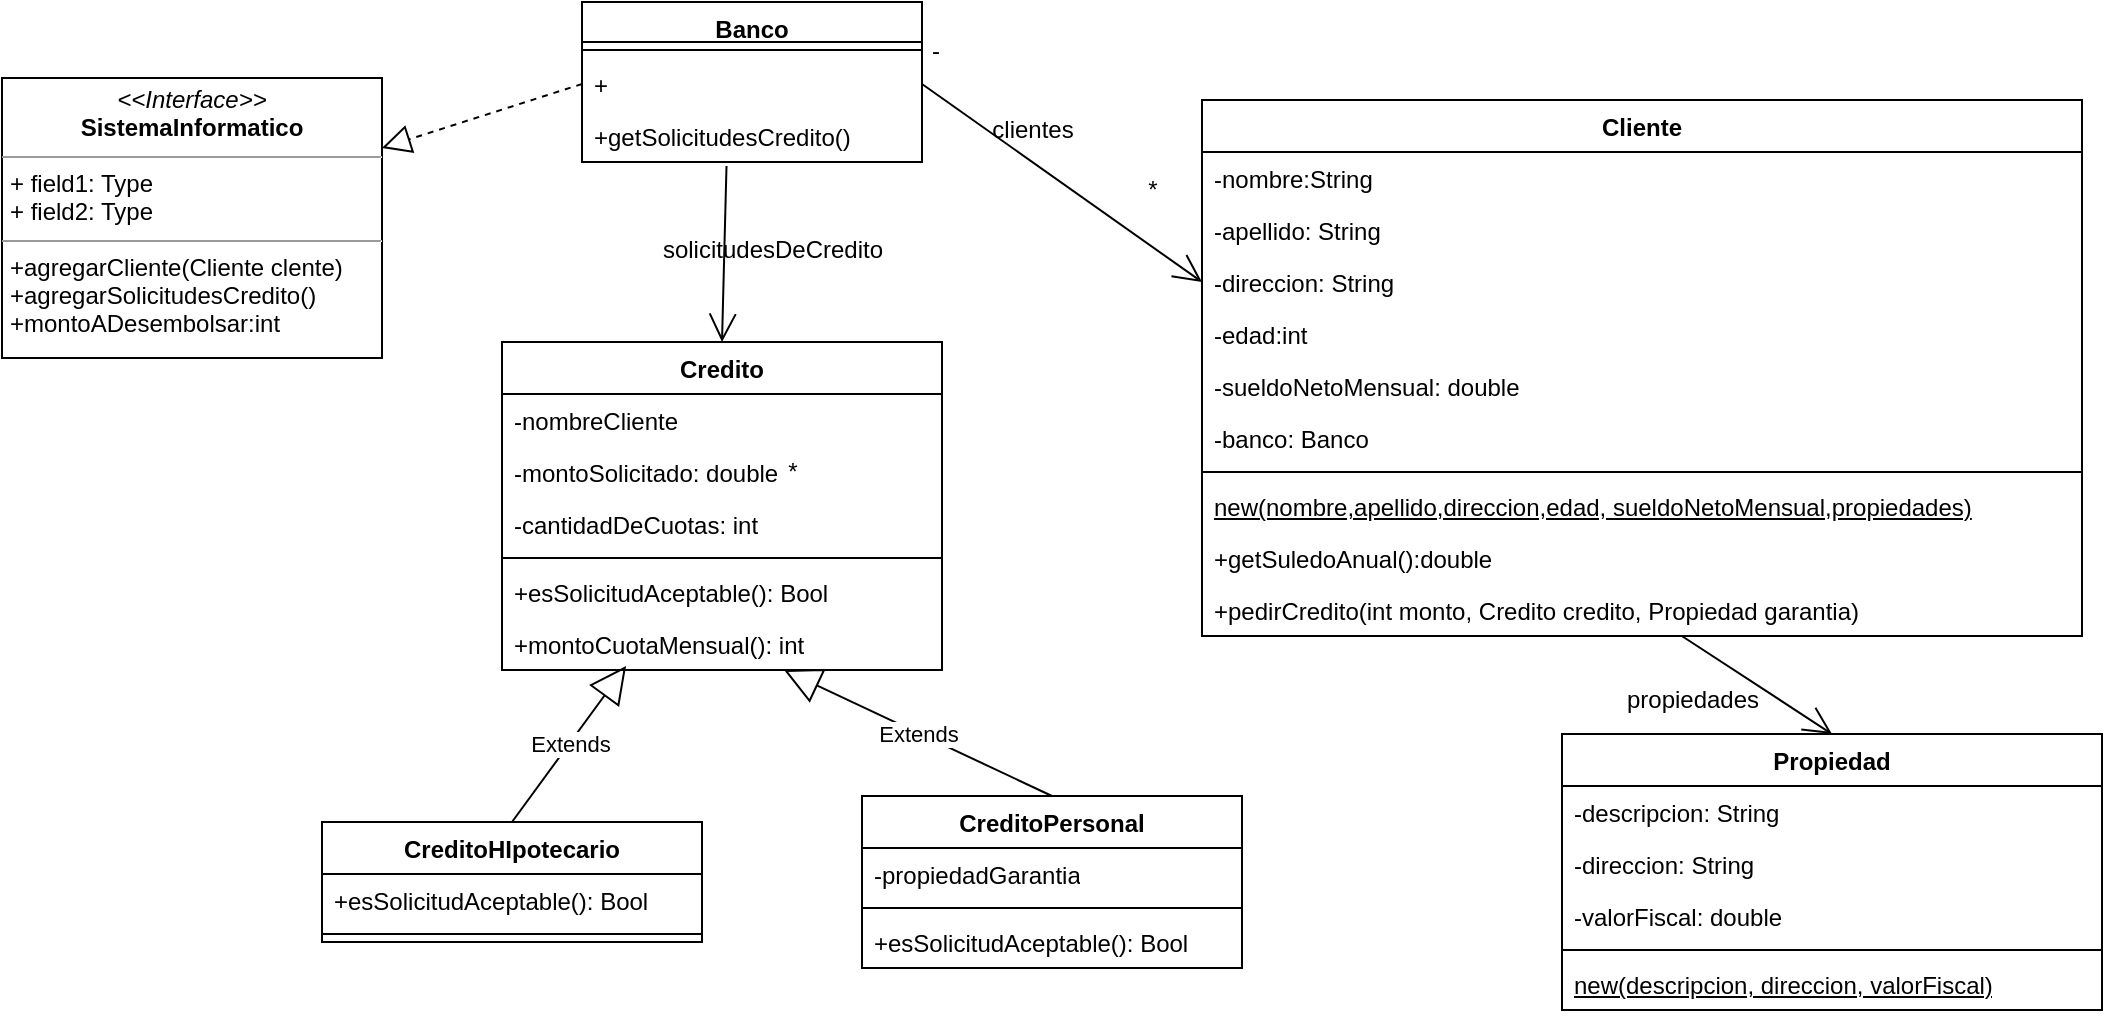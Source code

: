 <mxfile version="21.7.5" type="device">
  <diagram id="C5RBs43oDa-KdzZeNtuy" name="Page-1">
    <mxGraphModel dx="1120" dy="478" grid="1" gridSize="10" guides="1" tooltips="1" connect="1" arrows="1" fold="1" page="1" pageScale="1" pageWidth="827" pageHeight="1169" math="0" shadow="0">
      <root>
        <mxCell id="WIyWlLk6GJQsqaUBKTNV-0" />
        <mxCell id="WIyWlLk6GJQsqaUBKTNV-1" parent="WIyWlLk6GJQsqaUBKTNV-0" />
        <mxCell id="dIe88kIpbAKfAei7GdMg-0" value="Banco" style="swimlane;fontStyle=1;align=center;verticalAlign=top;childLayout=stackLayout;horizontal=1;startSize=20;horizontalStack=0;resizeParent=1;resizeParentMax=0;resizeLast=0;collapsible=1;marginBottom=0;whiteSpace=wrap;html=1;" vertex="1" parent="WIyWlLk6GJQsqaUBKTNV-1">
          <mxGeometry x="440" y="150" width="170" height="80" as="geometry" />
        </mxCell>
        <mxCell id="dIe88kIpbAKfAei7GdMg-1" value="-" style="line;strokeWidth=1;fillColor=none;align=left;verticalAlign=middle;spacingTop=-1;spacingLeft=3;spacingRight=3;rotatable=0;labelPosition=right;points=[];portConstraint=eastwest;strokeColor=inherit;" vertex="1" parent="dIe88kIpbAKfAei7GdMg-0">
          <mxGeometry y="20" width="170" height="8" as="geometry" />
        </mxCell>
        <mxCell id="dIe88kIpbAKfAei7GdMg-2" value="+" style="text;strokeColor=none;fillColor=none;align=left;verticalAlign=top;spacingLeft=4;spacingRight=4;overflow=hidden;rotatable=0;points=[[0,0.5],[1,0.5]];portConstraint=eastwest;whiteSpace=wrap;html=1;" vertex="1" parent="dIe88kIpbAKfAei7GdMg-0">
          <mxGeometry y="28" width="170" height="26" as="geometry" />
        </mxCell>
        <mxCell id="dIe88kIpbAKfAei7GdMg-3" value="+getSolicitudesCredito()" style="text;strokeColor=none;fillColor=none;align=left;verticalAlign=top;spacingLeft=4;spacingRight=4;overflow=hidden;rotatable=0;points=[[0,0.5],[1,0.5]];portConstraint=eastwest;whiteSpace=wrap;html=1;" vertex="1" parent="dIe88kIpbAKfAei7GdMg-0">
          <mxGeometry y="54" width="170" height="26" as="geometry" />
        </mxCell>
        <mxCell id="dIe88kIpbAKfAei7GdMg-4" value="Cliente" style="swimlane;fontStyle=1;align=center;verticalAlign=top;childLayout=stackLayout;horizontal=1;startSize=26;horizontalStack=0;resizeParent=1;resizeParentMax=0;resizeLast=0;collapsible=1;marginBottom=0;whiteSpace=wrap;html=1;" vertex="1" parent="WIyWlLk6GJQsqaUBKTNV-1">
          <mxGeometry x="750" y="199" width="440" height="268" as="geometry" />
        </mxCell>
        <mxCell id="dIe88kIpbAKfAei7GdMg-5" value="-nombre:String" style="text;strokeColor=none;fillColor=none;align=left;verticalAlign=top;spacingLeft=4;spacingRight=4;overflow=hidden;rotatable=0;points=[[0,0.5],[1,0.5]];portConstraint=eastwest;whiteSpace=wrap;html=1;" vertex="1" parent="dIe88kIpbAKfAei7GdMg-4">
          <mxGeometry y="26" width="440" height="26" as="geometry" />
        </mxCell>
        <mxCell id="dIe88kIpbAKfAei7GdMg-6" value="-apellido: String" style="text;strokeColor=none;fillColor=none;align=left;verticalAlign=top;spacingLeft=4;spacingRight=4;overflow=hidden;rotatable=0;points=[[0,0.5],[1,0.5]];portConstraint=eastwest;whiteSpace=wrap;html=1;" vertex="1" parent="dIe88kIpbAKfAei7GdMg-4">
          <mxGeometry y="52" width="440" height="26" as="geometry" />
        </mxCell>
        <mxCell id="dIe88kIpbAKfAei7GdMg-7" value="-direccion: String" style="text;strokeColor=none;fillColor=none;align=left;verticalAlign=top;spacingLeft=4;spacingRight=4;overflow=hidden;rotatable=0;points=[[0,0.5],[1,0.5]];portConstraint=eastwest;whiteSpace=wrap;html=1;" vertex="1" parent="dIe88kIpbAKfAei7GdMg-4">
          <mxGeometry y="78" width="440" height="26" as="geometry" />
        </mxCell>
        <mxCell id="dIe88kIpbAKfAei7GdMg-8" value="-edad:int" style="text;strokeColor=none;fillColor=none;align=left;verticalAlign=top;spacingLeft=4;spacingRight=4;overflow=hidden;rotatable=0;points=[[0,0.5],[1,0.5]];portConstraint=eastwest;whiteSpace=wrap;html=1;" vertex="1" parent="dIe88kIpbAKfAei7GdMg-4">
          <mxGeometry y="104" width="440" height="26" as="geometry" />
        </mxCell>
        <mxCell id="dIe88kIpbAKfAei7GdMg-36" value="-sueldoNetoMensual: double" style="text;strokeColor=none;fillColor=none;align=left;verticalAlign=top;spacingLeft=4;spacingRight=4;overflow=hidden;rotatable=0;points=[[0,0.5],[1,0.5]];portConstraint=eastwest;whiteSpace=wrap;html=1;" vertex="1" parent="dIe88kIpbAKfAei7GdMg-4">
          <mxGeometry y="130" width="440" height="26" as="geometry" />
        </mxCell>
        <mxCell id="dIe88kIpbAKfAei7GdMg-55" value="-banco: Banco" style="text;strokeColor=none;fillColor=none;align=left;verticalAlign=top;spacingLeft=4;spacingRight=4;overflow=hidden;rotatable=0;points=[[0,0.5],[1,0.5]];portConstraint=eastwest;whiteSpace=wrap;html=1;" vertex="1" parent="dIe88kIpbAKfAei7GdMg-4">
          <mxGeometry y="156" width="440" height="26" as="geometry" />
        </mxCell>
        <mxCell id="dIe88kIpbAKfAei7GdMg-10" value="" style="line;strokeWidth=1;fillColor=none;align=left;verticalAlign=middle;spacingTop=-1;spacingLeft=3;spacingRight=3;rotatable=0;labelPosition=right;points=[];portConstraint=eastwest;strokeColor=inherit;" vertex="1" parent="dIe88kIpbAKfAei7GdMg-4">
          <mxGeometry y="182" width="440" height="8" as="geometry" />
        </mxCell>
        <mxCell id="dIe88kIpbAKfAei7GdMg-56" value="&lt;u&gt;new(nombre,apellido,direccion,edad, sueldoNetoMensual,propiedades)&lt;/u&gt;" style="text;strokeColor=none;fillColor=none;align=left;verticalAlign=top;spacingLeft=4;spacingRight=4;overflow=hidden;rotatable=0;points=[[0,0.5],[1,0.5]];portConstraint=eastwest;whiteSpace=wrap;html=1;" vertex="1" parent="dIe88kIpbAKfAei7GdMg-4">
          <mxGeometry y="190" width="440" height="26" as="geometry" />
        </mxCell>
        <mxCell id="dIe88kIpbAKfAei7GdMg-11" value="+getSuledoAnual():double" style="text;strokeColor=none;fillColor=none;align=left;verticalAlign=top;spacingLeft=4;spacingRight=4;overflow=hidden;rotatable=0;points=[[0,0.5],[1,0.5]];portConstraint=eastwest;whiteSpace=wrap;html=1;" vertex="1" parent="dIe88kIpbAKfAei7GdMg-4">
          <mxGeometry y="216" width="440" height="26" as="geometry" />
        </mxCell>
        <mxCell id="dIe88kIpbAKfAei7GdMg-12" value="+pedirCredito(int monto, Credito credito, Propiedad garantia)" style="text;strokeColor=none;fillColor=none;align=left;verticalAlign=top;spacingLeft=4;spacingRight=4;overflow=hidden;rotatable=0;points=[[0,0.5],[1,0.5]];portConstraint=eastwest;whiteSpace=wrap;html=1;" vertex="1" parent="dIe88kIpbAKfAei7GdMg-4">
          <mxGeometry y="242" width="440" height="26" as="geometry" />
        </mxCell>
        <mxCell id="dIe88kIpbAKfAei7GdMg-13" value="CreditoHIpotecario" style="swimlane;fontStyle=1;align=center;verticalAlign=top;childLayout=stackLayout;horizontal=1;startSize=26;horizontalStack=0;resizeParent=1;resizeParentMax=0;resizeLast=0;collapsible=1;marginBottom=0;whiteSpace=wrap;html=1;" vertex="1" parent="WIyWlLk6GJQsqaUBKTNV-1">
          <mxGeometry x="310" y="560" width="190" height="60" as="geometry" />
        </mxCell>
        <mxCell id="dIe88kIpbAKfAei7GdMg-14" value="+esSolicitudAceptable(): Bool" style="text;strokeColor=none;fillColor=none;align=left;verticalAlign=top;spacingLeft=4;spacingRight=4;overflow=hidden;rotatable=0;points=[[0,0.5],[1,0.5]];portConstraint=eastwest;whiteSpace=wrap;html=1;" vertex="1" parent="dIe88kIpbAKfAei7GdMg-13">
          <mxGeometry y="26" width="190" height="26" as="geometry" />
        </mxCell>
        <mxCell id="dIe88kIpbAKfAei7GdMg-15" value="" style="line;strokeWidth=1;fillColor=none;align=left;verticalAlign=middle;spacingTop=-1;spacingLeft=3;spacingRight=3;rotatable=0;labelPosition=right;points=[];portConstraint=eastwest;strokeColor=inherit;" vertex="1" parent="dIe88kIpbAKfAei7GdMg-13">
          <mxGeometry y="52" width="190" height="8" as="geometry" />
        </mxCell>
        <mxCell id="dIe88kIpbAKfAei7GdMg-17" value="Credito" style="swimlane;fontStyle=1;align=center;verticalAlign=top;childLayout=stackLayout;horizontal=1;startSize=26;horizontalStack=0;resizeParent=1;resizeParentMax=0;resizeLast=0;collapsible=1;marginBottom=0;whiteSpace=wrap;html=1;" vertex="1" parent="WIyWlLk6GJQsqaUBKTNV-1">
          <mxGeometry x="400" y="320" width="220" height="164" as="geometry" />
        </mxCell>
        <mxCell id="dIe88kIpbAKfAei7GdMg-18" value="-nombreCliente" style="text;strokeColor=none;fillColor=none;align=left;verticalAlign=top;spacingLeft=4;spacingRight=4;overflow=hidden;rotatable=0;points=[[0,0.5],[1,0.5]];portConstraint=eastwest;whiteSpace=wrap;html=1;" vertex="1" parent="dIe88kIpbAKfAei7GdMg-17">
          <mxGeometry y="26" width="220" height="26" as="geometry" />
        </mxCell>
        <mxCell id="dIe88kIpbAKfAei7GdMg-33" value="-montoSolicitado: double" style="text;strokeColor=none;fillColor=none;align=left;verticalAlign=top;spacingLeft=4;spacingRight=4;overflow=hidden;rotatable=0;points=[[0,0.5],[1,0.5]];portConstraint=eastwest;whiteSpace=wrap;html=1;" vertex="1" parent="dIe88kIpbAKfAei7GdMg-17">
          <mxGeometry y="52" width="220" height="26" as="geometry" />
        </mxCell>
        <mxCell id="dIe88kIpbAKfAei7GdMg-34" value="-cantidadDeCuotas: int" style="text;strokeColor=none;fillColor=none;align=left;verticalAlign=top;spacingLeft=4;spacingRight=4;overflow=hidden;rotatable=0;points=[[0,0.5],[1,0.5]];portConstraint=eastwest;whiteSpace=wrap;html=1;" vertex="1" parent="dIe88kIpbAKfAei7GdMg-17">
          <mxGeometry y="78" width="220" height="26" as="geometry" />
        </mxCell>
        <mxCell id="dIe88kIpbAKfAei7GdMg-19" value="" style="line;strokeWidth=1;fillColor=none;align=left;verticalAlign=middle;spacingTop=-1;spacingLeft=3;spacingRight=3;rotatable=0;labelPosition=right;points=[];portConstraint=eastwest;strokeColor=inherit;" vertex="1" parent="dIe88kIpbAKfAei7GdMg-17">
          <mxGeometry y="104" width="220" height="8" as="geometry" />
        </mxCell>
        <mxCell id="dIe88kIpbAKfAei7GdMg-20" value="+esSolicitudAceptable(): Bool" style="text;strokeColor=none;fillColor=none;align=left;verticalAlign=top;spacingLeft=4;spacingRight=4;overflow=hidden;rotatable=0;points=[[0,0.5],[1,0.5]];portConstraint=eastwest;whiteSpace=wrap;html=1;" vertex="1" parent="dIe88kIpbAKfAei7GdMg-17">
          <mxGeometry y="112" width="220" height="26" as="geometry" />
        </mxCell>
        <mxCell id="dIe88kIpbAKfAei7GdMg-35" value="+montoCuotaMensual(): int" style="text;strokeColor=none;fillColor=none;align=left;verticalAlign=top;spacingLeft=4;spacingRight=4;overflow=hidden;rotatable=0;points=[[0,0.5],[1,0.5]];portConstraint=eastwest;whiteSpace=wrap;html=1;" vertex="1" parent="dIe88kIpbAKfAei7GdMg-17">
          <mxGeometry y="138" width="220" height="26" as="geometry" />
        </mxCell>
        <mxCell id="dIe88kIpbAKfAei7GdMg-21" value="CreditoPersonal" style="swimlane;fontStyle=1;align=center;verticalAlign=top;childLayout=stackLayout;horizontal=1;startSize=26;horizontalStack=0;resizeParent=1;resizeParentMax=0;resizeLast=0;collapsible=1;marginBottom=0;whiteSpace=wrap;html=1;" vertex="1" parent="WIyWlLk6GJQsqaUBKTNV-1">
          <mxGeometry x="580" y="547" width="190" height="86" as="geometry" />
        </mxCell>
        <mxCell id="dIe88kIpbAKfAei7GdMg-22" value="-propiedadGarantia" style="text;strokeColor=none;fillColor=none;align=left;verticalAlign=top;spacingLeft=4;spacingRight=4;overflow=hidden;rotatable=0;points=[[0,0.5],[1,0.5]];portConstraint=eastwest;whiteSpace=wrap;html=1;" vertex="1" parent="dIe88kIpbAKfAei7GdMg-21">
          <mxGeometry y="26" width="190" height="26" as="geometry" />
        </mxCell>
        <mxCell id="dIe88kIpbAKfAei7GdMg-23" value="" style="line;strokeWidth=1;fillColor=none;align=left;verticalAlign=middle;spacingTop=-1;spacingLeft=3;spacingRight=3;rotatable=0;labelPosition=right;points=[];portConstraint=eastwest;strokeColor=inherit;" vertex="1" parent="dIe88kIpbAKfAei7GdMg-21">
          <mxGeometry y="52" width="190" height="8" as="geometry" />
        </mxCell>
        <mxCell id="dIe88kIpbAKfAei7GdMg-24" value="+esSolicitudAceptable(): Bool" style="text;strokeColor=none;fillColor=none;align=left;verticalAlign=top;spacingLeft=4;spacingRight=4;overflow=hidden;rotatable=0;points=[[0,0.5],[1,0.5]];portConstraint=eastwest;whiteSpace=wrap;html=1;" vertex="1" parent="dIe88kIpbAKfAei7GdMg-21">
          <mxGeometry y="60" width="190" height="26" as="geometry" />
        </mxCell>
        <mxCell id="dIe88kIpbAKfAei7GdMg-25" value="Extends" style="endArrow=block;endSize=16;endFill=0;html=1;rounded=0;exitX=0.5;exitY=0;exitDx=0;exitDy=0;entryX=0.282;entryY=0.923;entryDx=0;entryDy=0;entryPerimeter=0;" edge="1" parent="WIyWlLk6GJQsqaUBKTNV-1" source="dIe88kIpbAKfAei7GdMg-13" target="dIe88kIpbAKfAei7GdMg-35">
          <mxGeometry width="160" relative="1" as="geometry">
            <mxPoint x="790" y="520" as="sourcePoint" />
            <mxPoint x="950" y="520" as="targetPoint" />
          </mxGeometry>
        </mxCell>
        <mxCell id="dIe88kIpbAKfAei7GdMg-26" value="Extends" style="endArrow=block;endSize=16;endFill=0;html=1;rounded=0;exitX=0.5;exitY=0;exitDx=0;exitDy=0;entryX=0.641;entryY=1;entryDx=0;entryDy=0;entryPerimeter=0;" edge="1" parent="WIyWlLk6GJQsqaUBKTNV-1" source="dIe88kIpbAKfAei7GdMg-21" target="dIe88kIpbAKfAei7GdMg-35">
          <mxGeometry width="160" relative="1" as="geometry">
            <mxPoint x="790" y="520" as="sourcePoint" />
            <mxPoint x="950" y="520" as="targetPoint" />
          </mxGeometry>
        </mxCell>
        <mxCell id="dIe88kIpbAKfAei7GdMg-27" value="solicitudesDeCredito" style="text;html=1;align=center;verticalAlign=middle;resizable=0;points=[];autosize=1;strokeColor=none;fillColor=none;" vertex="1" parent="WIyWlLk6GJQsqaUBKTNV-1">
          <mxGeometry x="470" y="259" width="130" height="30" as="geometry" />
        </mxCell>
        <mxCell id="dIe88kIpbAKfAei7GdMg-28" value="" style="endArrow=open;endFill=1;endSize=12;html=1;rounded=0;exitX=0.425;exitY=1.077;exitDx=0;exitDy=0;exitPerimeter=0;entryX=0.5;entryY=0;entryDx=0;entryDy=0;" edge="1" parent="WIyWlLk6GJQsqaUBKTNV-1" source="dIe88kIpbAKfAei7GdMg-3" target="dIe88kIpbAKfAei7GdMg-17">
          <mxGeometry width="160" relative="1" as="geometry">
            <mxPoint x="538" y="308" as="sourcePoint" />
            <mxPoint x="565" y="380" as="targetPoint" />
          </mxGeometry>
        </mxCell>
        <mxCell id="dIe88kIpbAKfAei7GdMg-29" value="*" style="text;html=1;align=center;verticalAlign=middle;resizable=0;points=[];autosize=1;strokeColor=none;fillColor=none;" vertex="1" parent="WIyWlLk6GJQsqaUBKTNV-1">
          <mxGeometry x="530" y="370" width="30" height="30" as="geometry" />
        </mxCell>
        <mxCell id="dIe88kIpbAKfAei7GdMg-30" value="" style="endArrow=open;endFill=1;endSize=12;html=1;rounded=0;entryX=0;entryY=0.5;entryDx=0;entryDy=0;exitX=1;exitY=0.5;exitDx=0;exitDy=0;" edge="1" parent="WIyWlLk6GJQsqaUBKTNV-1" target="dIe88kIpbAKfAei7GdMg-7" source="dIe88kIpbAKfAei7GdMg-2">
          <mxGeometry width="160" relative="1" as="geometry">
            <mxPoint x="700" y="190" as="sourcePoint" />
            <mxPoint x="950" y="370" as="targetPoint" />
          </mxGeometry>
        </mxCell>
        <mxCell id="dIe88kIpbAKfAei7GdMg-32" value="*" style="text;html=1;align=center;verticalAlign=middle;resizable=0;points=[];autosize=1;strokeColor=none;fillColor=none;" vertex="1" parent="WIyWlLk6GJQsqaUBKTNV-1">
          <mxGeometry x="710" y="229" width="30" height="30" as="geometry" />
        </mxCell>
        <mxCell id="dIe88kIpbAKfAei7GdMg-37" value="Propiedad" style="swimlane;fontStyle=1;align=center;verticalAlign=top;childLayout=stackLayout;horizontal=1;startSize=26;horizontalStack=0;resizeParent=1;resizeParentMax=0;resizeLast=0;collapsible=1;marginBottom=0;whiteSpace=wrap;html=1;" vertex="1" parent="WIyWlLk6GJQsqaUBKTNV-1">
          <mxGeometry x="930" y="516" width="270" height="138" as="geometry" />
        </mxCell>
        <mxCell id="dIe88kIpbAKfAei7GdMg-38" value="-descripcion: String" style="text;strokeColor=none;fillColor=none;align=left;verticalAlign=top;spacingLeft=4;spacingRight=4;overflow=hidden;rotatable=0;points=[[0,0.5],[1,0.5]];portConstraint=eastwest;whiteSpace=wrap;html=1;" vertex="1" parent="dIe88kIpbAKfAei7GdMg-37">
          <mxGeometry y="26" width="270" height="26" as="geometry" />
        </mxCell>
        <mxCell id="dIe88kIpbAKfAei7GdMg-42" value="-direccion: String" style="text;strokeColor=none;fillColor=none;align=left;verticalAlign=top;spacingLeft=4;spacingRight=4;overflow=hidden;rotatable=0;points=[[0,0.5],[1,0.5]];portConstraint=eastwest;whiteSpace=wrap;html=1;" vertex="1" parent="dIe88kIpbAKfAei7GdMg-37">
          <mxGeometry y="52" width="270" height="26" as="geometry" />
        </mxCell>
        <mxCell id="dIe88kIpbAKfAei7GdMg-43" value="-valorFiscal: double" style="text;strokeColor=none;fillColor=none;align=left;verticalAlign=top;spacingLeft=4;spacingRight=4;overflow=hidden;rotatable=0;points=[[0,0.5],[1,0.5]];portConstraint=eastwest;whiteSpace=wrap;html=1;" vertex="1" parent="dIe88kIpbAKfAei7GdMg-37">
          <mxGeometry y="78" width="270" height="26" as="geometry" />
        </mxCell>
        <mxCell id="dIe88kIpbAKfAei7GdMg-39" value="" style="line;strokeWidth=1;fillColor=none;align=left;verticalAlign=middle;spacingTop=-1;spacingLeft=3;spacingRight=3;rotatable=0;labelPosition=right;points=[];portConstraint=eastwest;strokeColor=inherit;" vertex="1" parent="dIe88kIpbAKfAei7GdMg-37">
          <mxGeometry y="104" width="270" height="8" as="geometry" />
        </mxCell>
        <mxCell id="dIe88kIpbAKfAei7GdMg-40" value="&lt;u&gt;new(descripcion, direccion, valorFiscal)&lt;/u&gt;" style="text;strokeColor=none;fillColor=none;align=left;verticalAlign=top;spacingLeft=4;spacingRight=4;overflow=hidden;rotatable=0;points=[[0,0.5],[1,0.5]];portConstraint=eastwest;whiteSpace=wrap;html=1;" vertex="1" parent="dIe88kIpbAKfAei7GdMg-37">
          <mxGeometry y="112" width="270" height="26" as="geometry" />
        </mxCell>
        <mxCell id="dIe88kIpbAKfAei7GdMg-44" value="" style="endArrow=open;endFill=1;endSize=12;html=1;rounded=0;entryX=0.5;entryY=0;entryDx=0;entryDy=0;" edge="1" parent="WIyWlLk6GJQsqaUBKTNV-1" source="dIe88kIpbAKfAei7GdMg-12" target="dIe88kIpbAKfAei7GdMg-37">
          <mxGeometry width="160" relative="1" as="geometry">
            <mxPoint x="780" y="446" as="sourcePoint" />
            <mxPoint x="940" y="388" as="targetPoint" />
          </mxGeometry>
        </mxCell>
        <mxCell id="dIe88kIpbAKfAei7GdMg-31" value="clientes" style="text;html=1;align=center;verticalAlign=middle;resizable=0;points=[];autosize=1;strokeColor=none;fillColor=none;" vertex="1" parent="WIyWlLk6GJQsqaUBKTNV-1">
          <mxGeometry x="480" y="199" width="370" height="30" as="geometry" />
        </mxCell>
        <mxCell id="dIe88kIpbAKfAei7GdMg-57" value="propiedades" style="text;html=1;align=center;verticalAlign=middle;resizable=0;points=[];autosize=1;strokeColor=none;fillColor=none;" vertex="1" parent="WIyWlLk6GJQsqaUBKTNV-1">
          <mxGeometry x="950" y="484" width="90" height="30" as="geometry" />
        </mxCell>
        <mxCell id="dIe88kIpbAKfAei7GdMg-58" value="&lt;p style=&quot;margin:0px;margin-top:4px;text-align:center;&quot;&gt;&lt;i&gt;&amp;lt;&amp;lt;Interface&amp;gt;&amp;gt;&lt;/i&gt;&lt;br&gt;&lt;b&gt;SistemaInformatico&lt;/b&gt;&lt;/p&gt;&lt;hr size=&quot;1&quot;&gt;&lt;p style=&quot;margin:0px;margin-left:4px;&quot;&gt;+ field1: Type&lt;br&gt;+ field2: Type&lt;/p&gt;&lt;hr size=&quot;1&quot;&gt;&lt;p style=&quot;margin:0px;margin-left:4px;&quot;&gt;+agregarCliente(Cliente clente)&lt;br&gt;+agregarSolicitudesCredito()&lt;br&gt;&lt;/p&gt;&lt;p style=&quot;margin:0px;margin-left:4px;&quot;&gt;+montoADesembolsar:int&lt;br&gt;&lt;/p&gt;" style="verticalAlign=top;align=left;overflow=fill;fontSize=12;fontFamily=Helvetica;html=1;whiteSpace=wrap;" vertex="1" parent="WIyWlLk6GJQsqaUBKTNV-1">
          <mxGeometry x="150" y="188" width="190" height="140" as="geometry" />
        </mxCell>
        <mxCell id="dIe88kIpbAKfAei7GdMg-59" value="" style="endArrow=block;dashed=1;endFill=0;endSize=12;html=1;rounded=0;exitX=0;exitY=0.5;exitDx=0;exitDy=0;entryX=1;entryY=0.25;entryDx=0;entryDy=0;" edge="1" parent="WIyWlLk6GJQsqaUBKTNV-1" source="dIe88kIpbAKfAei7GdMg-2" target="dIe88kIpbAKfAei7GdMg-58">
          <mxGeometry width="160" relative="1" as="geometry">
            <mxPoint x="290" y="230" as="sourcePoint" />
            <mxPoint x="450" y="230" as="targetPoint" />
          </mxGeometry>
        </mxCell>
      </root>
    </mxGraphModel>
  </diagram>
</mxfile>
